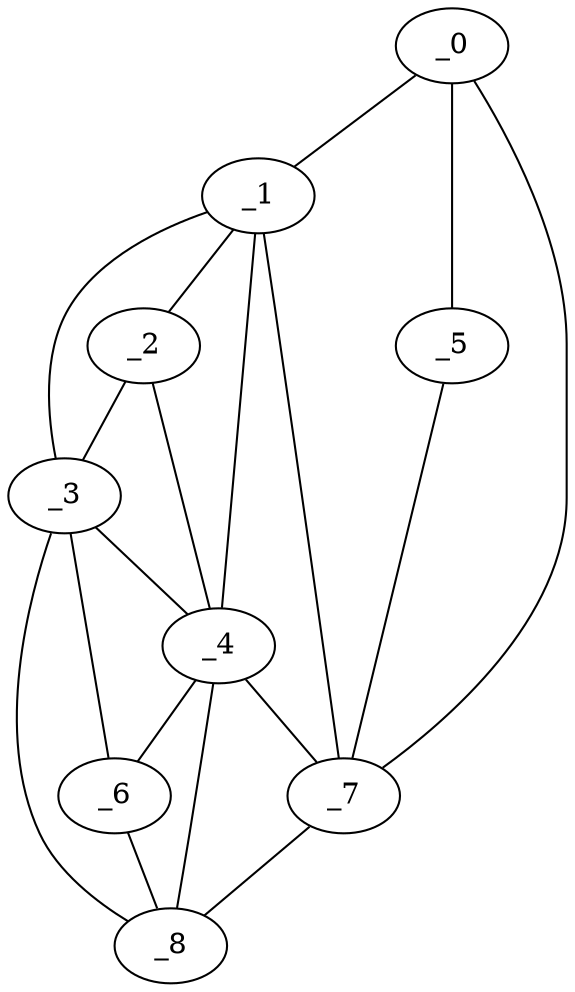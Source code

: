 graph "obj88__60.gxl" {
	_0	 [x=46,
		y=6];
	_1	 [x=52,
		y=79];
	_0 -- _1	 [valence=1];
	_5	 [x=82,
		y=6];
	_0 -- _5	 [valence=1];
	_7	 [x=85,
		y=52];
	_0 -- _7	 [valence=2];
	_2	 [x=59,
		y=85];
	_1 -- _2	 [valence=1];
	_3	 [x=61,
		y=95];
	_1 -- _3	 [valence=1];
	_4	 [x=81,
		y=66];
	_1 -- _4	 [valence=2];
	_1 -- _7	 [valence=2];
	_2 -- _3	 [valence=2];
	_2 -- _4	 [valence=2];
	_3 -- _4	 [valence=2];
	_6	 [x=83,
		y=111];
	_3 -- _6	 [valence=2];
	_8	 [x=86,
		y=118];
	_3 -- _8	 [valence=1];
	_4 -- _6	 [valence=1];
	_4 -- _7	 [valence=1];
	_4 -- _8	 [valence=2];
	_5 -- _7	 [valence=1];
	_6 -- _8	 [valence=2];
	_7 -- _8	 [valence=1];
}
